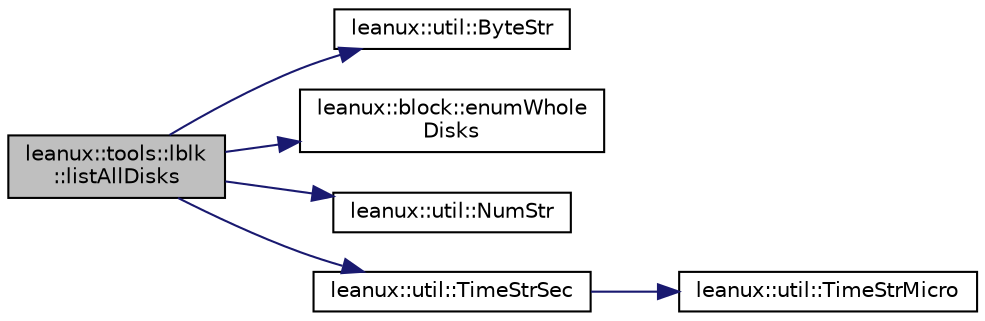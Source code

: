 digraph "leanux::tools::lblk::listAllDisks"
{
 // LATEX_PDF_SIZE
  bgcolor="transparent";
  edge [fontname="Helvetica",fontsize="10",labelfontname="Helvetica",labelfontsize="10"];
  node [fontname="Helvetica",fontsize="10",shape=record];
  rankdir="LR";
  Node1 [label="leanux::tools::lblk\l::listAllDisks",height=0.2,width=0.4,color="black", fillcolor="grey75", style="filled", fontcolor="black",tooltip="Table listing all disks."];
  Node1 -> Node2 [color="midnightblue",fontsize="10",style="solid",fontname="Helvetica"];
  Node2 [label="leanux::util::ByteStr",height=0.2,width=0.4,color="black",URL="$namespaceleanux_1_1util.html#a979843e3d99f053101f902ec38985833",tooltip="convert a byte value to pretty print string."];
  Node1 -> Node3 [color="midnightblue",fontsize="10",style="solid",fontname="Helvetica"];
  Node3 [label="leanux::block::enumWhole\lDisks",height=0.2,width=0.4,color="black",URL="$namespaceleanux_1_1block.html#ac08a21002b48cb1bbfaf8d77b4aac5f6",tooltip="get a list of whole disks (exclude partitions)."];
  Node1 -> Node4 [color="midnightblue",fontsize="10",style="solid",fontname="Helvetica"];
  Node4 [label="leanux::util::NumStr",height=0.2,width=0.4,color="black",URL="$namespaceleanux_1_1util.html#a0c9555d36d9264d1f0cd246c8ba6da28",tooltip="Convert a double (real number) to a pretty print string."];
  Node1 -> Node5 [color="midnightblue",fontsize="10",style="solid",fontname="Helvetica"];
  Node5 [label="leanux::util::TimeStrSec",height=0.2,width=0.4,color="black",URL="$namespaceleanux_1_1util.html#a377ec19addd5d3ca3ecee9a2591f6458",tooltip="convert a time duration in seconds to a pretty print string."];
  Node5 -> Node6 [color="midnightblue",fontsize="10",style="solid",fontname="Helvetica"];
  Node6 [label="leanux::util::TimeStrMicro",height=0.2,width=0.4,color="black",URL="$namespaceleanux_1_1util.html#a5178387ce32054e1c460c69b44d8219b",tooltip="convert a time duration in microseconds to a pretty print string."];
}
